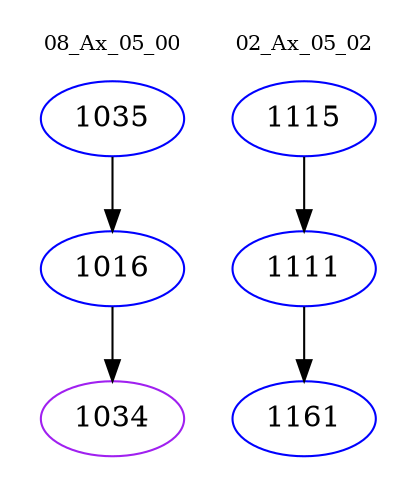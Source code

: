 digraph{
subgraph cluster_0 {
color = white
label = "08_Ax_05_00";
fontsize=10;
T0_1035 [label="1035", color="blue"]
T0_1035 -> T0_1016 [color="black"]
T0_1016 [label="1016", color="blue"]
T0_1016 -> T0_1034 [color="black"]
T0_1034 [label="1034", color="purple"]
}
subgraph cluster_1 {
color = white
label = "02_Ax_05_02";
fontsize=10;
T1_1115 [label="1115", color="blue"]
T1_1115 -> T1_1111 [color="black"]
T1_1111 [label="1111", color="blue"]
T1_1111 -> T1_1161 [color="black"]
T1_1161 [label="1161", color="blue"]
}
}
